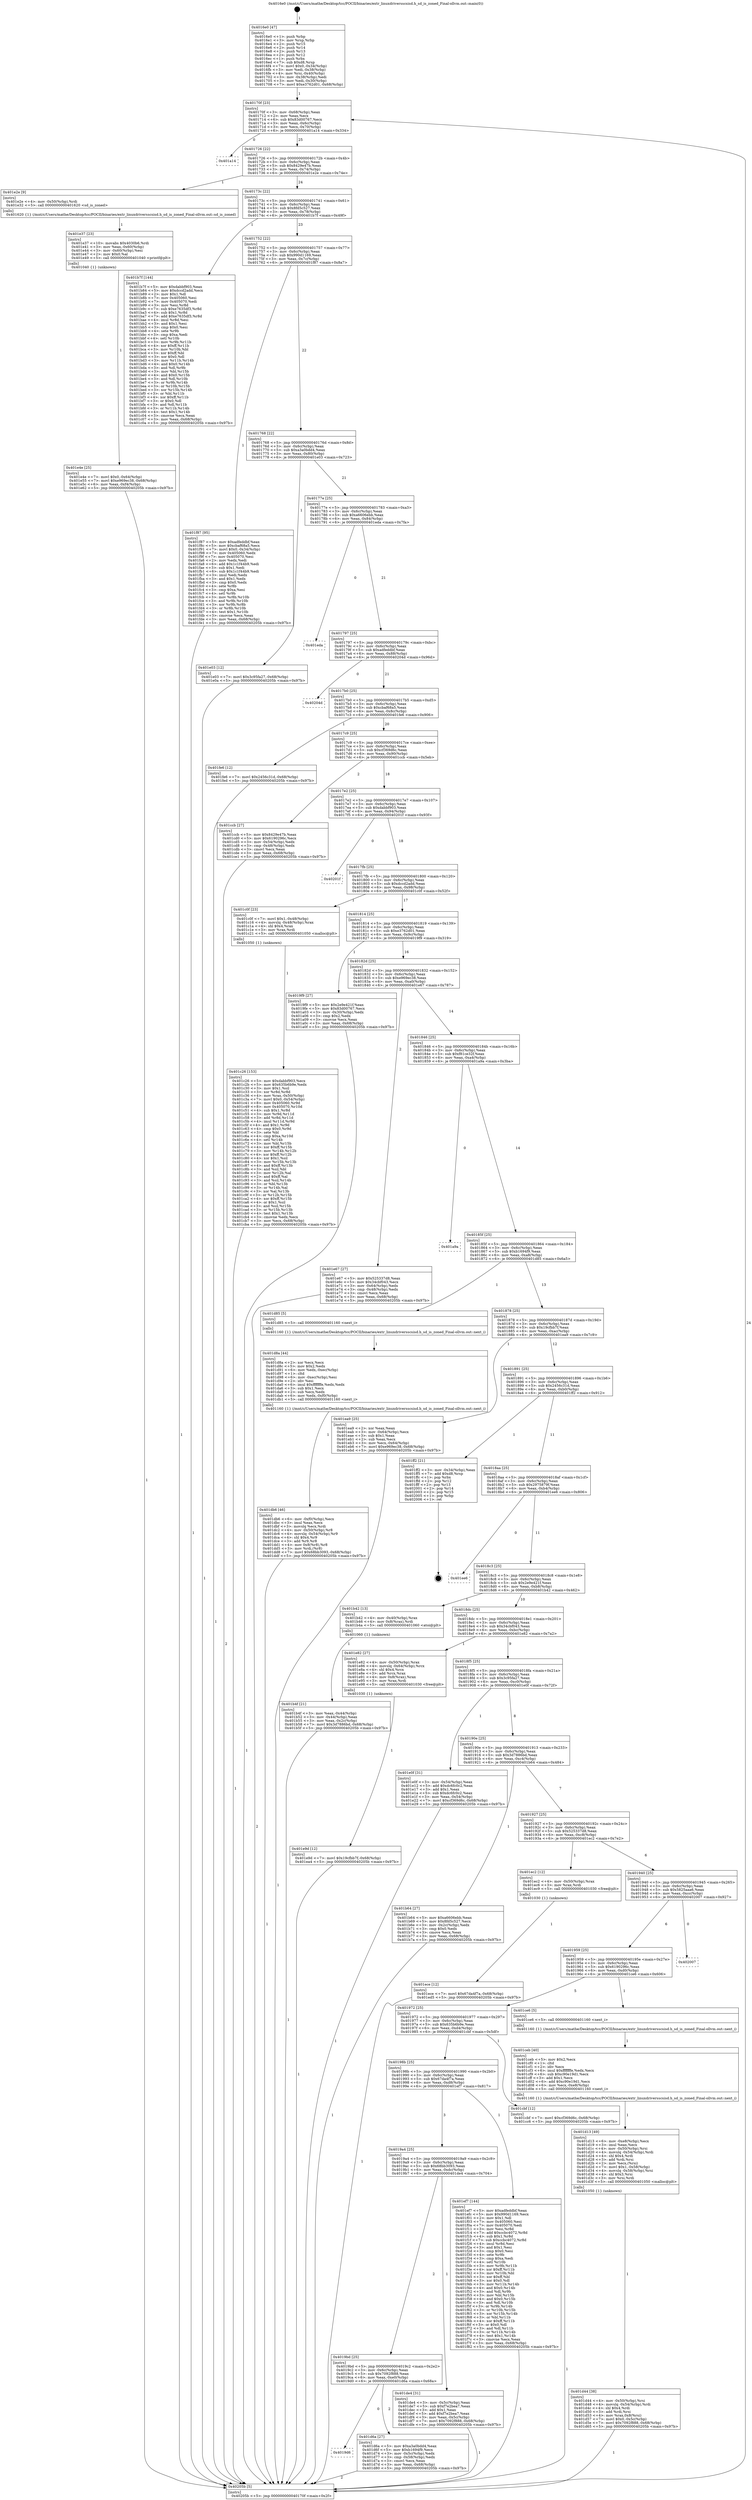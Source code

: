digraph "0x4016e0" {
  label = "0x4016e0 (/mnt/c/Users/mathe/Desktop/tcc/POCII/binaries/extr_linuxdriversscsisd.h_sd_is_zoned_Final-ollvm.out::main(0))"
  labelloc = "t"
  node[shape=record]

  Entry [label="",width=0.3,height=0.3,shape=circle,fillcolor=black,style=filled]
  "0x40170f" [label="{
     0x40170f [23]\l
     | [instrs]\l
     &nbsp;&nbsp;0x40170f \<+3\>: mov -0x68(%rbp),%eax\l
     &nbsp;&nbsp;0x401712 \<+2\>: mov %eax,%ecx\l
     &nbsp;&nbsp;0x401714 \<+6\>: sub $0x83d00767,%ecx\l
     &nbsp;&nbsp;0x40171a \<+3\>: mov %eax,-0x6c(%rbp)\l
     &nbsp;&nbsp;0x40171d \<+3\>: mov %ecx,-0x70(%rbp)\l
     &nbsp;&nbsp;0x401720 \<+6\>: je 0000000000401a14 \<main+0x334\>\l
  }"]
  "0x401a14" [label="{
     0x401a14\l
  }", style=dashed]
  "0x401726" [label="{
     0x401726 [22]\l
     | [instrs]\l
     &nbsp;&nbsp;0x401726 \<+5\>: jmp 000000000040172b \<main+0x4b\>\l
     &nbsp;&nbsp;0x40172b \<+3\>: mov -0x6c(%rbp),%eax\l
     &nbsp;&nbsp;0x40172e \<+5\>: sub $0x8429e47b,%eax\l
     &nbsp;&nbsp;0x401733 \<+3\>: mov %eax,-0x74(%rbp)\l
     &nbsp;&nbsp;0x401736 \<+6\>: je 0000000000401e2e \<main+0x74e\>\l
  }"]
  Exit [label="",width=0.3,height=0.3,shape=circle,fillcolor=black,style=filled,peripheries=2]
  "0x401e2e" [label="{
     0x401e2e [9]\l
     | [instrs]\l
     &nbsp;&nbsp;0x401e2e \<+4\>: mov -0x50(%rbp),%rdi\l
     &nbsp;&nbsp;0x401e32 \<+5\>: call 0000000000401620 \<sd_is_zoned\>\l
     | [calls]\l
     &nbsp;&nbsp;0x401620 \{1\} (/mnt/c/Users/mathe/Desktop/tcc/POCII/binaries/extr_linuxdriversscsisd.h_sd_is_zoned_Final-ollvm.out::sd_is_zoned)\l
  }"]
  "0x40173c" [label="{
     0x40173c [22]\l
     | [instrs]\l
     &nbsp;&nbsp;0x40173c \<+5\>: jmp 0000000000401741 \<main+0x61\>\l
     &nbsp;&nbsp;0x401741 \<+3\>: mov -0x6c(%rbp),%eax\l
     &nbsp;&nbsp;0x401744 \<+5\>: sub $0x8fd5c527,%eax\l
     &nbsp;&nbsp;0x401749 \<+3\>: mov %eax,-0x78(%rbp)\l
     &nbsp;&nbsp;0x40174c \<+6\>: je 0000000000401b7f \<main+0x49f\>\l
  }"]
  "0x401ece" [label="{
     0x401ece [12]\l
     | [instrs]\l
     &nbsp;&nbsp;0x401ece \<+7\>: movl $0x67da4f7a,-0x68(%rbp)\l
     &nbsp;&nbsp;0x401ed5 \<+5\>: jmp 000000000040205b \<main+0x97b\>\l
  }"]
  "0x401b7f" [label="{
     0x401b7f [144]\l
     | [instrs]\l
     &nbsp;&nbsp;0x401b7f \<+5\>: mov $0xdabbf903,%eax\l
     &nbsp;&nbsp;0x401b84 \<+5\>: mov $0xdccd2add,%ecx\l
     &nbsp;&nbsp;0x401b89 \<+2\>: mov $0x1,%dl\l
     &nbsp;&nbsp;0x401b8b \<+7\>: mov 0x405060,%esi\l
     &nbsp;&nbsp;0x401b92 \<+7\>: mov 0x405070,%edi\l
     &nbsp;&nbsp;0x401b99 \<+3\>: mov %esi,%r8d\l
     &nbsp;&nbsp;0x401b9c \<+7\>: sub $0xe7635df3,%r8d\l
     &nbsp;&nbsp;0x401ba3 \<+4\>: sub $0x1,%r8d\l
     &nbsp;&nbsp;0x401ba7 \<+7\>: add $0xe7635df3,%r8d\l
     &nbsp;&nbsp;0x401bae \<+4\>: imul %r8d,%esi\l
     &nbsp;&nbsp;0x401bb2 \<+3\>: and $0x1,%esi\l
     &nbsp;&nbsp;0x401bb5 \<+3\>: cmp $0x0,%esi\l
     &nbsp;&nbsp;0x401bb8 \<+4\>: sete %r9b\l
     &nbsp;&nbsp;0x401bbc \<+3\>: cmp $0xa,%edi\l
     &nbsp;&nbsp;0x401bbf \<+4\>: setl %r10b\l
     &nbsp;&nbsp;0x401bc3 \<+3\>: mov %r9b,%r11b\l
     &nbsp;&nbsp;0x401bc6 \<+4\>: xor $0xff,%r11b\l
     &nbsp;&nbsp;0x401bca \<+3\>: mov %r10b,%bl\l
     &nbsp;&nbsp;0x401bcd \<+3\>: xor $0xff,%bl\l
     &nbsp;&nbsp;0x401bd0 \<+3\>: xor $0x0,%dl\l
     &nbsp;&nbsp;0x401bd3 \<+3\>: mov %r11b,%r14b\l
     &nbsp;&nbsp;0x401bd6 \<+4\>: and $0x0,%r14b\l
     &nbsp;&nbsp;0x401bda \<+3\>: and %dl,%r9b\l
     &nbsp;&nbsp;0x401bdd \<+3\>: mov %bl,%r15b\l
     &nbsp;&nbsp;0x401be0 \<+4\>: and $0x0,%r15b\l
     &nbsp;&nbsp;0x401be4 \<+3\>: and %dl,%r10b\l
     &nbsp;&nbsp;0x401be7 \<+3\>: or %r9b,%r14b\l
     &nbsp;&nbsp;0x401bea \<+3\>: or %r10b,%r15b\l
     &nbsp;&nbsp;0x401bed \<+3\>: xor %r15b,%r14b\l
     &nbsp;&nbsp;0x401bf0 \<+3\>: or %bl,%r11b\l
     &nbsp;&nbsp;0x401bf3 \<+4\>: xor $0xff,%r11b\l
     &nbsp;&nbsp;0x401bf7 \<+3\>: or $0x0,%dl\l
     &nbsp;&nbsp;0x401bfa \<+3\>: and %dl,%r11b\l
     &nbsp;&nbsp;0x401bfd \<+3\>: or %r11b,%r14b\l
     &nbsp;&nbsp;0x401c00 \<+4\>: test $0x1,%r14b\l
     &nbsp;&nbsp;0x401c04 \<+3\>: cmovne %ecx,%eax\l
     &nbsp;&nbsp;0x401c07 \<+3\>: mov %eax,-0x68(%rbp)\l
     &nbsp;&nbsp;0x401c0a \<+5\>: jmp 000000000040205b \<main+0x97b\>\l
  }"]
  "0x401752" [label="{
     0x401752 [22]\l
     | [instrs]\l
     &nbsp;&nbsp;0x401752 \<+5\>: jmp 0000000000401757 \<main+0x77\>\l
     &nbsp;&nbsp;0x401757 \<+3\>: mov -0x6c(%rbp),%eax\l
     &nbsp;&nbsp;0x40175a \<+5\>: sub $0x990d1169,%eax\l
     &nbsp;&nbsp;0x40175f \<+3\>: mov %eax,-0x7c(%rbp)\l
     &nbsp;&nbsp;0x401762 \<+6\>: je 0000000000401f87 \<main+0x8a7\>\l
  }"]
  "0x401e9d" [label="{
     0x401e9d [12]\l
     | [instrs]\l
     &nbsp;&nbsp;0x401e9d \<+7\>: movl $0x19cfbb7f,-0x68(%rbp)\l
     &nbsp;&nbsp;0x401ea4 \<+5\>: jmp 000000000040205b \<main+0x97b\>\l
  }"]
  "0x401f87" [label="{
     0x401f87 [95]\l
     | [instrs]\l
     &nbsp;&nbsp;0x401f87 \<+5\>: mov $0xadfeddbf,%eax\l
     &nbsp;&nbsp;0x401f8c \<+5\>: mov $0xcbaf68a5,%ecx\l
     &nbsp;&nbsp;0x401f91 \<+7\>: movl $0x0,-0x34(%rbp)\l
     &nbsp;&nbsp;0x401f98 \<+7\>: mov 0x405060,%edx\l
     &nbsp;&nbsp;0x401f9f \<+7\>: mov 0x405070,%esi\l
     &nbsp;&nbsp;0x401fa6 \<+2\>: mov %edx,%edi\l
     &nbsp;&nbsp;0x401fa8 \<+6\>: add $0x1c1f44b9,%edi\l
     &nbsp;&nbsp;0x401fae \<+3\>: sub $0x1,%edi\l
     &nbsp;&nbsp;0x401fb1 \<+6\>: sub $0x1c1f44b9,%edi\l
     &nbsp;&nbsp;0x401fb7 \<+3\>: imul %edi,%edx\l
     &nbsp;&nbsp;0x401fba \<+3\>: and $0x1,%edx\l
     &nbsp;&nbsp;0x401fbd \<+3\>: cmp $0x0,%edx\l
     &nbsp;&nbsp;0x401fc0 \<+4\>: sete %r8b\l
     &nbsp;&nbsp;0x401fc4 \<+3\>: cmp $0xa,%esi\l
     &nbsp;&nbsp;0x401fc7 \<+4\>: setl %r9b\l
     &nbsp;&nbsp;0x401fcb \<+3\>: mov %r8b,%r10b\l
     &nbsp;&nbsp;0x401fce \<+3\>: and %r9b,%r10b\l
     &nbsp;&nbsp;0x401fd1 \<+3\>: xor %r9b,%r8b\l
     &nbsp;&nbsp;0x401fd4 \<+3\>: or %r8b,%r10b\l
     &nbsp;&nbsp;0x401fd7 \<+4\>: test $0x1,%r10b\l
     &nbsp;&nbsp;0x401fdb \<+3\>: cmovne %ecx,%eax\l
     &nbsp;&nbsp;0x401fde \<+3\>: mov %eax,-0x68(%rbp)\l
     &nbsp;&nbsp;0x401fe1 \<+5\>: jmp 000000000040205b \<main+0x97b\>\l
  }"]
  "0x401768" [label="{
     0x401768 [22]\l
     | [instrs]\l
     &nbsp;&nbsp;0x401768 \<+5\>: jmp 000000000040176d \<main+0x8d\>\l
     &nbsp;&nbsp;0x40176d \<+3\>: mov -0x6c(%rbp),%eax\l
     &nbsp;&nbsp;0x401770 \<+5\>: sub $0xa3a0bdd4,%eax\l
     &nbsp;&nbsp;0x401775 \<+3\>: mov %eax,-0x80(%rbp)\l
     &nbsp;&nbsp;0x401778 \<+6\>: je 0000000000401e03 \<main+0x723\>\l
  }"]
  "0x401e4e" [label="{
     0x401e4e [25]\l
     | [instrs]\l
     &nbsp;&nbsp;0x401e4e \<+7\>: movl $0x0,-0x64(%rbp)\l
     &nbsp;&nbsp;0x401e55 \<+7\>: movl $0xe969ec38,-0x68(%rbp)\l
     &nbsp;&nbsp;0x401e5c \<+6\>: mov %eax,-0xf4(%rbp)\l
     &nbsp;&nbsp;0x401e62 \<+5\>: jmp 000000000040205b \<main+0x97b\>\l
  }"]
  "0x401e03" [label="{
     0x401e03 [12]\l
     | [instrs]\l
     &nbsp;&nbsp;0x401e03 \<+7\>: movl $0x3c95fa27,-0x68(%rbp)\l
     &nbsp;&nbsp;0x401e0a \<+5\>: jmp 000000000040205b \<main+0x97b\>\l
  }"]
  "0x40177e" [label="{
     0x40177e [25]\l
     | [instrs]\l
     &nbsp;&nbsp;0x40177e \<+5\>: jmp 0000000000401783 \<main+0xa3\>\l
     &nbsp;&nbsp;0x401783 \<+3\>: mov -0x6c(%rbp),%eax\l
     &nbsp;&nbsp;0x401786 \<+5\>: sub $0xa6606ebb,%eax\l
     &nbsp;&nbsp;0x40178b \<+6\>: mov %eax,-0x84(%rbp)\l
     &nbsp;&nbsp;0x401791 \<+6\>: je 0000000000401eda \<main+0x7fa\>\l
  }"]
  "0x401e37" [label="{
     0x401e37 [23]\l
     | [instrs]\l
     &nbsp;&nbsp;0x401e37 \<+10\>: movabs $0x4030b6,%rdi\l
     &nbsp;&nbsp;0x401e41 \<+3\>: mov %eax,-0x60(%rbp)\l
     &nbsp;&nbsp;0x401e44 \<+3\>: mov -0x60(%rbp),%esi\l
     &nbsp;&nbsp;0x401e47 \<+2\>: mov $0x0,%al\l
     &nbsp;&nbsp;0x401e49 \<+5\>: call 0000000000401040 \<printf@plt\>\l
     | [calls]\l
     &nbsp;&nbsp;0x401040 \{1\} (unknown)\l
  }"]
  "0x401eda" [label="{
     0x401eda\l
  }", style=dashed]
  "0x401797" [label="{
     0x401797 [25]\l
     | [instrs]\l
     &nbsp;&nbsp;0x401797 \<+5\>: jmp 000000000040179c \<main+0xbc\>\l
     &nbsp;&nbsp;0x40179c \<+3\>: mov -0x6c(%rbp),%eax\l
     &nbsp;&nbsp;0x40179f \<+5\>: sub $0xadfeddbf,%eax\l
     &nbsp;&nbsp;0x4017a4 \<+6\>: mov %eax,-0x88(%rbp)\l
     &nbsp;&nbsp;0x4017aa \<+6\>: je 000000000040204d \<main+0x96d\>\l
  }"]
  "0x401db6" [label="{
     0x401db6 [46]\l
     | [instrs]\l
     &nbsp;&nbsp;0x401db6 \<+6\>: mov -0xf0(%rbp),%ecx\l
     &nbsp;&nbsp;0x401dbc \<+3\>: imul %eax,%ecx\l
     &nbsp;&nbsp;0x401dbf \<+3\>: movslq %ecx,%rdi\l
     &nbsp;&nbsp;0x401dc2 \<+4\>: mov -0x50(%rbp),%r8\l
     &nbsp;&nbsp;0x401dc6 \<+4\>: movslq -0x54(%rbp),%r9\l
     &nbsp;&nbsp;0x401dca \<+4\>: shl $0x4,%r9\l
     &nbsp;&nbsp;0x401dce \<+3\>: add %r9,%r8\l
     &nbsp;&nbsp;0x401dd1 \<+4\>: mov 0x8(%r8),%r8\l
     &nbsp;&nbsp;0x401dd5 \<+3\>: mov %rdi,(%r8)\l
     &nbsp;&nbsp;0x401dd8 \<+7\>: movl $0x68bb3093,-0x68(%rbp)\l
     &nbsp;&nbsp;0x401ddf \<+5\>: jmp 000000000040205b \<main+0x97b\>\l
  }"]
  "0x40204d" [label="{
     0x40204d\l
  }", style=dashed]
  "0x4017b0" [label="{
     0x4017b0 [25]\l
     | [instrs]\l
     &nbsp;&nbsp;0x4017b0 \<+5\>: jmp 00000000004017b5 \<main+0xd5\>\l
     &nbsp;&nbsp;0x4017b5 \<+3\>: mov -0x6c(%rbp),%eax\l
     &nbsp;&nbsp;0x4017b8 \<+5\>: sub $0xcbaf68a5,%eax\l
     &nbsp;&nbsp;0x4017bd \<+6\>: mov %eax,-0x8c(%rbp)\l
     &nbsp;&nbsp;0x4017c3 \<+6\>: je 0000000000401fe6 \<main+0x906\>\l
  }"]
  "0x401d8a" [label="{
     0x401d8a [44]\l
     | [instrs]\l
     &nbsp;&nbsp;0x401d8a \<+2\>: xor %ecx,%ecx\l
     &nbsp;&nbsp;0x401d8c \<+5\>: mov $0x2,%edx\l
     &nbsp;&nbsp;0x401d91 \<+6\>: mov %edx,-0xec(%rbp)\l
     &nbsp;&nbsp;0x401d97 \<+1\>: cltd\l
     &nbsp;&nbsp;0x401d98 \<+6\>: mov -0xec(%rbp),%esi\l
     &nbsp;&nbsp;0x401d9e \<+2\>: idiv %esi\l
     &nbsp;&nbsp;0x401da0 \<+6\>: imul $0xfffffffe,%edx,%edx\l
     &nbsp;&nbsp;0x401da6 \<+3\>: sub $0x1,%ecx\l
     &nbsp;&nbsp;0x401da9 \<+2\>: sub %ecx,%edx\l
     &nbsp;&nbsp;0x401dab \<+6\>: mov %edx,-0xf0(%rbp)\l
     &nbsp;&nbsp;0x401db1 \<+5\>: call 0000000000401160 \<next_i\>\l
     | [calls]\l
     &nbsp;&nbsp;0x401160 \{1\} (/mnt/c/Users/mathe/Desktop/tcc/POCII/binaries/extr_linuxdriversscsisd.h_sd_is_zoned_Final-ollvm.out::next_i)\l
  }"]
  "0x401fe6" [label="{
     0x401fe6 [12]\l
     | [instrs]\l
     &nbsp;&nbsp;0x401fe6 \<+7\>: movl $0x2456c31d,-0x68(%rbp)\l
     &nbsp;&nbsp;0x401fed \<+5\>: jmp 000000000040205b \<main+0x97b\>\l
  }"]
  "0x4017c9" [label="{
     0x4017c9 [25]\l
     | [instrs]\l
     &nbsp;&nbsp;0x4017c9 \<+5\>: jmp 00000000004017ce \<main+0xee\>\l
     &nbsp;&nbsp;0x4017ce \<+3\>: mov -0x6c(%rbp),%eax\l
     &nbsp;&nbsp;0x4017d1 \<+5\>: sub $0xcf369d6c,%eax\l
     &nbsp;&nbsp;0x4017d6 \<+6\>: mov %eax,-0x90(%rbp)\l
     &nbsp;&nbsp;0x4017dc \<+6\>: je 0000000000401ccb \<main+0x5eb\>\l
  }"]
  "0x4019d6" [label="{
     0x4019d6\l
  }", style=dashed]
  "0x401ccb" [label="{
     0x401ccb [27]\l
     | [instrs]\l
     &nbsp;&nbsp;0x401ccb \<+5\>: mov $0x8429e47b,%eax\l
     &nbsp;&nbsp;0x401cd0 \<+5\>: mov $0x6190296c,%ecx\l
     &nbsp;&nbsp;0x401cd5 \<+3\>: mov -0x54(%rbp),%edx\l
     &nbsp;&nbsp;0x401cd8 \<+3\>: cmp -0x48(%rbp),%edx\l
     &nbsp;&nbsp;0x401cdb \<+3\>: cmovl %ecx,%eax\l
     &nbsp;&nbsp;0x401cde \<+3\>: mov %eax,-0x68(%rbp)\l
     &nbsp;&nbsp;0x401ce1 \<+5\>: jmp 000000000040205b \<main+0x97b\>\l
  }"]
  "0x4017e2" [label="{
     0x4017e2 [25]\l
     | [instrs]\l
     &nbsp;&nbsp;0x4017e2 \<+5\>: jmp 00000000004017e7 \<main+0x107\>\l
     &nbsp;&nbsp;0x4017e7 \<+3\>: mov -0x6c(%rbp),%eax\l
     &nbsp;&nbsp;0x4017ea \<+5\>: sub $0xdabbf903,%eax\l
     &nbsp;&nbsp;0x4017ef \<+6\>: mov %eax,-0x94(%rbp)\l
     &nbsp;&nbsp;0x4017f5 \<+6\>: je 000000000040201f \<main+0x93f\>\l
  }"]
  "0x401d6a" [label="{
     0x401d6a [27]\l
     | [instrs]\l
     &nbsp;&nbsp;0x401d6a \<+5\>: mov $0xa3a0bdd4,%eax\l
     &nbsp;&nbsp;0x401d6f \<+5\>: mov $0xb1694f9,%ecx\l
     &nbsp;&nbsp;0x401d74 \<+3\>: mov -0x5c(%rbp),%edx\l
     &nbsp;&nbsp;0x401d77 \<+3\>: cmp -0x58(%rbp),%edx\l
     &nbsp;&nbsp;0x401d7a \<+3\>: cmovl %ecx,%eax\l
     &nbsp;&nbsp;0x401d7d \<+3\>: mov %eax,-0x68(%rbp)\l
     &nbsp;&nbsp;0x401d80 \<+5\>: jmp 000000000040205b \<main+0x97b\>\l
  }"]
  "0x40201f" [label="{
     0x40201f\l
  }", style=dashed]
  "0x4017fb" [label="{
     0x4017fb [25]\l
     | [instrs]\l
     &nbsp;&nbsp;0x4017fb \<+5\>: jmp 0000000000401800 \<main+0x120\>\l
     &nbsp;&nbsp;0x401800 \<+3\>: mov -0x6c(%rbp),%eax\l
     &nbsp;&nbsp;0x401803 \<+5\>: sub $0xdccd2add,%eax\l
     &nbsp;&nbsp;0x401808 \<+6\>: mov %eax,-0x98(%rbp)\l
     &nbsp;&nbsp;0x40180e \<+6\>: je 0000000000401c0f \<main+0x52f\>\l
  }"]
  "0x4019bd" [label="{
     0x4019bd [25]\l
     | [instrs]\l
     &nbsp;&nbsp;0x4019bd \<+5\>: jmp 00000000004019c2 \<main+0x2e2\>\l
     &nbsp;&nbsp;0x4019c2 \<+3\>: mov -0x6c(%rbp),%eax\l
     &nbsp;&nbsp;0x4019c5 \<+5\>: sub $0x7092f888,%eax\l
     &nbsp;&nbsp;0x4019ca \<+6\>: mov %eax,-0xe0(%rbp)\l
     &nbsp;&nbsp;0x4019d0 \<+6\>: je 0000000000401d6a \<main+0x68a\>\l
  }"]
  "0x401c0f" [label="{
     0x401c0f [23]\l
     | [instrs]\l
     &nbsp;&nbsp;0x401c0f \<+7\>: movl $0x1,-0x48(%rbp)\l
     &nbsp;&nbsp;0x401c16 \<+4\>: movslq -0x48(%rbp),%rax\l
     &nbsp;&nbsp;0x401c1a \<+4\>: shl $0x4,%rax\l
     &nbsp;&nbsp;0x401c1e \<+3\>: mov %rax,%rdi\l
     &nbsp;&nbsp;0x401c21 \<+5\>: call 0000000000401050 \<malloc@plt\>\l
     | [calls]\l
     &nbsp;&nbsp;0x401050 \{1\} (unknown)\l
  }"]
  "0x401814" [label="{
     0x401814 [25]\l
     | [instrs]\l
     &nbsp;&nbsp;0x401814 \<+5\>: jmp 0000000000401819 \<main+0x139\>\l
     &nbsp;&nbsp;0x401819 \<+3\>: mov -0x6c(%rbp),%eax\l
     &nbsp;&nbsp;0x40181c \<+5\>: sub $0xe3762d01,%eax\l
     &nbsp;&nbsp;0x401821 \<+6\>: mov %eax,-0x9c(%rbp)\l
     &nbsp;&nbsp;0x401827 \<+6\>: je 00000000004019f9 \<main+0x319\>\l
  }"]
  "0x401de4" [label="{
     0x401de4 [31]\l
     | [instrs]\l
     &nbsp;&nbsp;0x401de4 \<+3\>: mov -0x5c(%rbp),%eax\l
     &nbsp;&nbsp;0x401de7 \<+5\>: sub $0xf7e2bea7,%eax\l
     &nbsp;&nbsp;0x401dec \<+3\>: add $0x1,%eax\l
     &nbsp;&nbsp;0x401def \<+5\>: add $0xf7e2bea7,%eax\l
     &nbsp;&nbsp;0x401df4 \<+3\>: mov %eax,-0x5c(%rbp)\l
     &nbsp;&nbsp;0x401df7 \<+7\>: movl $0x7092f888,-0x68(%rbp)\l
     &nbsp;&nbsp;0x401dfe \<+5\>: jmp 000000000040205b \<main+0x97b\>\l
  }"]
  "0x4019f9" [label="{
     0x4019f9 [27]\l
     | [instrs]\l
     &nbsp;&nbsp;0x4019f9 \<+5\>: mov $0x2e9e421f,%eax\l
     &nbsp;&nbsp;0x4019fe \<+5\>: mov $0x83d00767,%ecx\l
     &nbsp;&nbsp;0x401a03 \<+3\>: mov -0x30(%rbp),%edx\l
     &nbsp;&nbsp;0x401a06 \<+3\>: cmp $0x2,%edx\l
     &nbsp;&nbsp;0x401a09 \<+3\>: cmovne %ecx,%eax\l
     &nbsp;&nbsp;0x401a0c \<+3\>: mov %eax,-0x68(%rbp)\l
     &nbsp;&nbsp;0x401a0f \<+5\>: jmp 000000000040205b \<main+0x97b\>\l
  }"]
  "0x40182d" [label="{
     0x40182d [25]\l
     | [instrs]\l
     &nbsp;&nbsp;0x40182d \<+5\>: jmp 0000000000401832 \<main+0x152\>\l
     &nbsp;&nbsp;0x401832 \<+3\>: mov -0x6c(%rbp),%eax\l
     &nbsp;&nbsp;0x401835 \<+5\>: sub $0xe969ec38,%eax\l
     &nbsp;&nbsp;0x40183a \<+6\>: mov %eax,-0xa0(%rbp)\l
     &nbsp;&nbsp;0x401840 \<+6\>: je 0000000000401e67 \<main+0x787\>\l
  }"]
  "0x40205b" [label="{
     0x40205b [5]\l
     | [instrs]\l
     &nbsp;&nbsp;0x40205b \<+5\>: jmp 000000000040170f \<main+0x2f\>\l
  }"]
  "0x4016e0" [label="{
     0x4016e0 [47]\l
     | [instrs]\l
     &nbsp;&nbsp;0x4016e0 \<+1\>: push %rbp\l
     &nbsp;&nbsp;0x4016e1 \<+3\>: mov %rsp,%rbp\l
     &nbsp;&nbsp;0x4016e4 \<+2\>: push %r15\l
     &nbsp;&nbsp;0x4016e6 \<+2\>: push %r14\l
     &nbsp;&nbsp;0x4016e8 \<+2\>: push %r13\l
     &nbsp;&nbsp;0x4016ea \<+2\>: push %r12\l
     &nbsp;&nbsp;0x4016ec \<+1\>: push %rbx\l
     &nbsp;&nbsp;0x4016ed \<+7\>: sub $0xd8,%rsp\l
     &nbsp;&nbsp;0x4016f4 \<+7\>: movl $0x0,-0x34(%rbp)\l
     &nbsp;&nbsp;0x4016fb \<+3\>: mov %edi,-0x38(%rbp)\l
     &nbsp;&nbsp;0x4016fe \<+4\>: mov %rsi,-0x40(%rbp)\l
     &nbsp;&nbsp;0x401702 \<+3\>: mov -0x38(%rbp),%edi\l
     &nbsp;&nbsp;0x401705 \<+3\>: mov %edi,-0x30(%rbp)\l
     &nbsp;&nbsp;0x401708 \<+7\>: movl $0xe3762d01,-0x68(%rbp)\l
  }"]
  "0x4019a4" [label="{
     0x4019a4 [25]\l
     | [instrs]\l
     &nbsp;&nbsp;0x4019a4 \<+5\>: jmp 00000000004019a9 \<main+0x2c9\>\l
     &nbsp;&nbsp;0x4019a9 \<+3\>: mov -0x6c(%rbp),%eax\l
     &nbsp;&nbsp;0x4019ac \<+5\>: sub $0x68bb3093,%eax\l
     &nbsp;&nbsp;0x4019b1 \<+6\>: mov %eax,-0xdc(%rbp)\l
     &nbsp;&nbsp;0x4019b7 \<+6\>: je 0000000000401de4 \<main+0x704\>\l
  }"]
  "0x401e67" [label="{
     0x401e67 [27]\l
     | [instrs]\l
     &nbsp;&nbsp;0x401e67 \<+5\>: mov $0x525337d8,%eax\l
     &nbsp;&nbsp;0x401e6c \<+5\>: mov $0x34cbf043,%ecx\l
     &nbsp;&nbsp;0x401e71 \<+3\>: mov -0x64(%rbp),%edx\l
     &nbsp;&nbsp;0x401e74 \<+3\>: cmp -0x48(%rbp),%edx\l
     &nbsp;&nbsp;0x401e77 \<+3\>: cmovl %ecx,%eax\l
     &nbsp;&nbsp;0x401e7a \<+3\>: mov %eax,-0x68(%rbp)\l
     &nbsp;&nbsp;0x401e7d \<+5\>: jmp 000000000040205b \<main+0x97b\>\l
  }"]
  "0x401846" [label="{
     0x401846 [25]\l
     | [instrs]\l
     &nbsp;&nbsp;0x401846 \<+5\>: jmp 000000000040184b \<main+0x16b\>\l
     &nbsp;&nbsp;0x40184b \<+3\>: mov -0x6c(%rbp),%eax\l
     &nbsp;&nbsp;0x40184e \<+5\>: sub $0xf81ce32f,%eax\l
     &nbsp;&nbsp;0x401853 \<+6\>: mov %eax,-0xa4(%rbp)\l
     &nbsp;&nbsp;0x401859 \<+6\>: je 0000000000401a9a \<main+0x3ba\>\l
  }"]
  "0x401ef7" [label="{
     0x401ef7 [144]\l
     | [instrs]\l
     &nbsp;&nbsp;0x401ef7 \<+5\>: mov $0xadfeddbf,%eax\l
     &nbsp;&nbsp;0x401efc \<+5\>: mov $0x990d1169,%ecx\l
     &nbsp;&nbsp;0x401f01 \<+2\>: mov $0x1,%dl\l
     &nbsp;&nbsp;0x401f03 \<+7\>: mov 0x405060,%esi\l
     &nbsp;&nbsp;0x401f0a \<+7\>: mov 0x405070,%edi\l
     &nbsp;&nbsp;0x401f11 \<+3\>: mov %esi,%r8d\l
     &nbsp;&nbsp;0x401f14 \<+7\>: add $0xccbc4072,%r8d\l
     &nbsp;&nbsp;0x401f1b \<+4\>: sub $0x1,%r8d\l
     &nbsp;&nbsp;0x401f1f \<+7\>: sub $0xccbc4072,%r8d\l
     &nbsp;&nbsp;0x401f26 \<+4\>: imul %r8d,%esi\l
     &nbsp;&nbsp;0x401f2a \<+3\>: and $0x1,%esi\l
     &nbsp;&nbsp;0x401f2d \<+3\>: cmp $0x0,%esi\l
     &nbsp;&nbsp;0x401f30 \<+4\>: sete %r9b\l
     &nbsp;&nbsp;0x401f34 \<+3\>: cmp $0xa,%edi\l
     &nbsp;&nbsp;0x401f37 \<+4\>: setl %r10b\l
     &nbsp;&nbsp;0x401f3b \<+3\>: mov %r9b,%r11b\l
     &nbsp;&nbsp;0x401f3e \<+4\>: xor $0xff,%r11b\l
     &nbsp;&nbsp;0x401f42 \<+3\>: mov %r10b,%bl\l
     &nbsp;&nbsp;0x401f45 \<+3\>: xor $0xff,%bl\l
     &nbsp;&nbsp;0x401f48 \<+3\>: xor $0x0,%dl\l
     &nbsp;&nbsp;0x401f4b \<+3\>: mov %r11b,%r14b\l
     &nbsp;&nbsp;0x401f4e \<+4\>: and $0x0,%r14b\l
     &nbsp;&nbsp;0x401f52 \<+3\>: and %dl,%r9b\l
     &nbsp;&nbsp;0x401f55 \<+3\>: mov %bl,%r15b\l
     &nbsp;&nbsp;0x401f58 \<+4\>: and $0x0,%r15b\l
     &nbsp;&nbsp;0x401f5c \<+3\>: and %dl,%r10b\l
     &nbsp;&nbsp;0x401f5f \<+3\>: or %r9b,%r14b\l
     &nbsp;&nbsp;0x401f62 \<+3\>: or %r10b,%r15b\l
     &nbsp;&nbsp;0x401f65 \<+3\>: xor %r15b,%r14b\l
     &nbsp;&nbsp;0x401f68 \<+3\>: or %bl,%r11b\l
     &nbsp;&nbsp;0x401f6b \<+4\>: xor $0xff,%r11b\l
     &nbsp;&nbsp;0x401f6f \<+3\>: or $0x0,%dl\l
     &nbsp;&nbsp;0x401f72 \<+3\>: and %dl,%r11b\l
     &nbsp;&nbsp;0x401f75 \<+3\>: or %r11b,%r14b\l
     &nbsp;&nbsp;0x401f78 \<+4\>: test $0x1,%r14b\l
     &nbsp;&nbsp;0x401f7c \<+3\>: cmovne %ecx,%eax\l
     &nbsp;&nbsp;0x401f7f \<+3\>: mov %eax,-0x68(%rbp)\l
     &nbsp;&nbsp;0x401f82 \<+5\>: jmp 000000000040205b \<main+0x97b\>\l
  }"]
  "0x401a9a" [label="{
     0x401a9a\l
  }", style=dashed]
  "0x40185f" [label="{
     0x40185f [25]\l
     | [instrs]\l
     &nbsp;&nbsp;0x40185f \<+5\>: jmp 0000000000401864 \<main+0x184\>\l
     &nbsp;&nbsp;0x401864 \<+3\>: mov -0x6c(%rbp),%eax\l
     &nbsp;&nbsp;0x401867 \<+5\>: sub $0xb1694f9,%eax\l
     &nbsp;&nbsp;0x40186c \<+6\>: mov %eax,-0xa8(%rbp)\l
     &nbsp;&nbsp;0x401872 \<+6\>: je 0000000000401d85 \<main+0x6a5\>\l
  }"]
  "0x401d44" [label="{
     0x401d44 [38]\l
     | [instrs]\l
     &nbsp;&nbsp;0x401d44 \<+4\>: mov -0x50(%rbp),%rsi\l
     &nbsp;&nbsp;0x401d48 \<+4\>: movslq -0x54(%rbp),%rdi\l
     &nbsp;&nbsp;0x401d4c \<+4\>: shl $0x4,%rdi\l
     &nbsp;&nbsp;0x401d50 \<+3\>: add %rdi,%rsi\l
     &nbsp;&nbsp;0x401d53 \<+4\>: mov %rax,0x8(%rsi)\l
     &nbsp;&nbsp;0x401d57 \<+7\>: movl $0x0,-0x5c(%rbp)\l
     &nbsp;&nbsp;0x401d5e \<+7\>: movl $0x7092f888,-0x68(%rbp)\l
     &nbsp;&nbsp;0x401d65 \<+5\>: jmp 000000000040205b \<main+0x97b\>\l
  }"]
  "0x401d85" [label="{
     0x401d85 [5]\l
     | [instrs]\l
     &nbsp;&nbsp;0x401d85 \<+5\>: call 0000000000401160 \<next_i\>\l
     | [calls]\l
     &nbsp;&nbsp;0x401160 \{1\} (/mnt/c/Users/mathe/Desktop/tcc/POCII/binaries/extr_linuxdriversscsisd.h_sd_is_zoned_Final-ollvm.out::next_i)\l
  }"]
  "0x401878" [label="{
     0x401878 [25]\l
     | [instrs]\l
     &nbsp;&nbsp;0x401878 \<+5\>: jmp 000000000040187d \<main+0x19d\>\l
     &nbsp;&nbsp;0x40187d \<+3\>: mov -0x6c(%rbp),%eax\l
     &nbsp;&nbsp;0x401880 \<+5\>: sub $0x19cfbb7f,%eax\l
     &nbsp;&nbsp;0x401885 \<+6\>: mov %eax,-0xac(%rbp)\l
     &nbsp;&nbsp;0x40188b \<+6\>: je 0000000000401ea9 \<main+0x7c9\>\l
  }"]
  "0x401d13" [label="{
     0x401d13 [49]\l
     | [instrs]\l
     &nbsp;&nbsp;0x401d13 \<+6\>: mov -0xe8(%rbp),%ecx\l
     &nbsp;&nbsp;0x401d19 \<+3\>: imul %eax,%ecx\l
     &nbsp;&nbsp;0x401d1c \<+4\>: mov -0x50(%rbp),%rsi\l
     &nbsp;&nbsp;0x401d20 \<+4\>: movslq -0x54(%rbp),%rdi\l
     &nbsp;&nbsp;0x401d24 \<+4\>: shl $0x4,%rdi\l
     &nbsp;&nbsp;0x401d28 \<+3\>: add %rdi,%rsi\l
     &nbsp;&nbsp;0x401d2b \<+2\>: mov %ecx,(%rsi)\l
     &nbsp;&nbsp;0x401d2d \<+7\>: movl $0x1,-0x58(%rbp)\l
     &nbsp;&nbsp;0x401d34 \<+4\>: movslq -0x58(%rbp),%rsi\l
     &nbsp;&nbsp;0x401d38 \<+4\>: shl $0x3,%rsi\l
     &nbsp;&nbsp;0x401d3c \<+3\>: mov %rsi,%rdi\l
     &nbsp;&nbsp;0x401d3f \<+5\>: call 0000000000401050 \<malloc@plt\>\l
     | [calls]\l
     &nbsp;&nbsp;0x401050 \{1\} (unknown)\l
  }"]
  "0x401ea9" [label="{
     0x401ea9 [25]\l
     | [instrs]\l
     &nbsp;&nbsp;0x401ea9 \<+2\>: xor %eax,%eax\l
     &nbsp;&nbsp;0x401eab \<+3\>: mov -0x64(%rbp),%ecx\l
     &nbsp;&nbsp;0x401eae \<+3\>: sub $0x1,%eax\l
     &nbsp;&nbsp;0x401eb1 \<+2\>: sub %eax,%ecx\l
     &nbsp;&nbsp;0x401eb3 \<+3\>: mov %ecx,-0x64(%rbp)\l
     &nbsp;&nbsp;0x401eb6 \<+7\>: movl $0xe969ec38,-0x68(%rbp)\l
     &nbsp;&nbsp;0x401ebd \<+5\>: jmp 000000000040205b \<main+0x97b\>\l
  }"]
  "0x401891" [label="{
     0x401891 [25]\l
     | [instrs]\l
     &nbsp;&nbsp;0x401891 \<+5\>: jmp 0000000000401896 \<main+0x1b6\>\l
     &nbsp;&nbsp;0x401896 \<+3\>: mov -0x6c(%rbp),%eax\l
     &nbsp;&nbsp;0x401899 \<+5\>: sub $0x2456c31d,%eax\l
     &nbsp;&nbsp;0x40189e \<+6\>: mov %eax,-0xb0(%rbp)\l
     &nbsp;&nbsp;0x4018a4 \<+6\>: je 0000000000401ff2 \<main+0x912\>\l
  }"]
  "0x401ceb" [label="{
     0x401ceb [40]\l
     | [instrs]\l
     &nbsp;&nbsp;0x401ceb \<+5\>: mov $0x2,%ecx\l
     &nbsp;&nbsp;0x401cf0 \<+1\>: cltd\l
     &nbsp;&nbsp;0x401cf1 \<+2\>: idiv %ecx\l
     &nbsp;&nbsp;0x401cf3 \<+6\>: imul $0xfffffffe,%edx,%ecx\l
     &nbsp;&nbsp;0x401cf9 \<+6\>: sub $0xc90e19d1,%ecx\l
     &nbsp;&nbsp;0x401cff \<+3\>: add $0x1,%ecx\l
     &nbsp;&nbsp;0x401d02 \<+6\>: add $0xc90e19d1,%ecx\l
     &nbsp;&nbsp;0x401d08 \<+6\>: mov %ecx,-0xe8(%rbp)\l
     &nbsp;&nbsp;0x401d0e \<+5\>: call 0000000000401160 \<next_i\>\l
     | [calls]\l
     &nbsp;&nbsp;0x401160 \{1\} (/mnt/c/Users/mathe/Desktop/tcc/POCII/binaries/extr_linuxdriversscsisd.h_sd_is_zoned_Final-ollvm.out::next_i)\l
  }"]
  "0x401ff2" [label="{
     0x401ff2 [21]\l
     | [instrs]\l
     &nbsp;&nbsp;0x401ff2 \<+3\>: mov -0x34(%rbp),%eax\l
     &nbsp;&nbsp;0x401ff5 \<+7\>: add $0xd8,%rsp\l
     &nbsp;&nbsp;0x401ffc \<+1\>: pop %rbx\l
     &nbsp;&nbsp;0x401ffd \<+2\>: pop %r12\l
     &nbsp;&nbsp;0x401fff \<+2\>: pop %r13\l
     &nbsp;&nbsp;0x402001 \<+2\>: pop %r14\l
     &nbsp;&nbsp;0x402003 \<+2\>: pop %r15\l
     &nbsp;&nbsp;0x402005 \<+1\>: pop %rbp\l
     &nbsp;&nbsp;0x402006 \<+1\>: ret\l
  }"]
  "0x4018aa" [label="{
     0x4018aa [25]\l
     | [instrs]\l
     &nbsp;&nbsp;0x4018aa \<+5\>: jmp 00000000004018af \<main+0x1cf\>\l
     &nbsp;&nbsp;0x4018af \<+3\>: mov -0x6c(%rbp),%eax\l
     &nbsp;&nbsp;0x4018b2 \<+5\>: sub $0x2975879f,%eax\l
     &nbsp;&nbsp;0x4018b7 \<+6\>: mov %eax,-0xb4(%rbp)\l
     &nbsp;&nbsp;0x4018bd \<+6\>: je 0000000000401ee6 \<main+0x806\>\l
  }"]
  "0x40198b" [label="{
     0x40198b [25]\l
     | [instrs]\l
     &nbsp;&nbsp;0x40198b \<+5\>: jmp 0000000000401990 \<main+0x2b0\>\l
     &nbsp;&nbsp;0x401990 \<+3\>: mov -0x6c(%rbp),%eax\l
     &nbsp;&nbsp;0x401993 \<+5\>: sub $0x67da4f7a,%eax\l
     &nbsp;&nbsp;0x401998 \<+6\>: mov %eax,-0xd8(%rbp)\l
     &nbsp;&nbsp;0x40199e \<+6\>: je 0000000000401ef7 \<main+0x817\>\l
  }"]
  "0x401ee6" [label="{
     0x401ee6\l
  }", style=dashed]
  "0x4018c3" [label="{
     0x4018c3 [25]\l
     | [instrs]\l
     &nbsp;&nbsp;0x4018c3 \<+5\>: jmp 00000000004018c8 \<main+0x1e8\>\l
     &nbsp;&nbsp;0x4018c8 \<+3\>: mov -0x6c(%rbp),%eax\l
     &nbsp;&nbsp;0x4018cb \<+5\>: sub $0x2e9e421f,%eax\l
     &nbsp;&nbsp;0x4018d0 \<+6\>: mov %eax,-0xb8(%rbp)\l
     &nbsp;&nbsp;0x4018d6 \<+6\>: je 0000000000401b42 \<main+0x462\>\l
  }"]
  "0x401cbf" [label="{
     0x401cbf [12]\l
     | [instrs]\l
     &nbsp;&nbsp;0x401cbf \<+7\>: movl $0xcf369d6c,-0x68(%rbp)\l
     &nbsp;&nbsp;0x401cc6 \<+5\>: jmp 000000000040205b \<main+0x97b\>\l
  }"]
  "0x401b42" [label="{
     0x401b42 [13]\l
     | [instrs]\l
     &nbsp;&nbsp;0x401b42 \<+4\>: mov -0x40(%rbp),%rax\l
     &nbsp;&nbsp;0x401b46 \<+4\>: mov 0x8(%rax),%rdi\l
     &nbsp;&nbsp;0x401b4a \<+5\>: call 0000000000401060 \<atoi@plt\>\l
     | [calls]\l
     &nbsp;&nbsp;0x401060 \{1\} (unknown)\l
  }"]
  "0x4018dc" [label="{
     0x4018dc [25]\l
     | [instrs]\l
     &nbsp;&nbsp;0x4018dc \<+5\>: jmp 00000000004018e1 \<main+0x201\>\l
     &nbsp;&nbsp;0x4018e1 \<+3\>: mov -0x6c(%rbp),%eax\l
     &nbsp;&nbsp;0x4018e4 \<+5\>: sub $0x34cbf043,%eax\l
     &nbsp;&nbsp;0x4018e9 \<+6\>: mov %eax,-0xbc(%rbp)\l
     &nbsp;&nbsp;0x4018ef \<+6\>: je 0000000000401e82 \<main+0x7a2\>\l
  }"]
  "0x401b4f" [label="{
     0x401b4f [21]\l
     | [instrs]\l
     &nbsp;&nbsp;0x401b4f \<+3\>: mov %eax,-0x44(%rbp)\l
     &nbsp;&nbsp;0x401b52 \<+3\>: mov -0x44(%rbp),%eax\l
     &nbsp;&nbsp;0x401b55 \<+3\>: mov %eax,-0x2c(%rbp)\l
     &nbsp;&nbsp;0x401b58 \<+7\>: movl $0x3d7886bd,-0x68(%rbp)\l
     &nbsp;&nbsp;0x401b5f \<+5\>: jmp 000000000040205b \<main+0x97b\>\l
  }"]
  "0x401972" [label="{
     0x401972 [25]\l
     | [instrs]\l
     &nbsp;&nbsp;0x401972 \<+5\>: jmp 0000000000401977 \<main+0x297\>\l
     &nbsp;&nbsp;0x401977 \<+3\>: mov -0x6c(%rbp),%eax\l
     &nbsp;&nbsp;0x40197a \<+5\>: sub $0x635b6b9e,%eax\l
     &nbsp;&nbsp;0x40197f \<+6\>: mov %eax,-0xd4(%rbp)\l
     &nbsp;&nbsp;0x401985 \<+6\>: je 0000000000401cbf \<main+0x5df\>\l
  }"]
  "0x401e82" [label="{
     0x401e82 [27]\l
     | [instrs]\l
     &nbsp;&nbsp;0x401e82 \<+4\>: mov -0x50(%rbp),%rax\l
     &nbsp;&nbsp;0x401e86 \<+4\>: movslq -0x64(%rbp),%rcx\l
     &nbsp;&nbsp;0x401e8a \<+4\>: shl $0x4,%rcx\l
     &nbsp;&nbsp;0x401e8e \<+3\>: add %rcx,%rax\l
     &nbsp;&nbsp;0x401e91 \<+4\>: mov 0x8(%rax),%rax\l
     &nbsp;&nbsp;0x401e95 \<+3\>: mov %rax,%rdi\l
     &nbsp;&nbsp;0x401e98 \<+5\>: call 0000000000401030 \<free@plt\>\l
     | [calls]\l
     &nbsp;&nbsp;0x401030 \{1\} (unknown)\l
  }"]
  "0x4018f5" [label="{
     0x4018f5 [25]\l
     | [instrs]\l
     &nbsp;&nbsp;0x4018f5 \<+5\>: jmp 00000000004018fa \<main+0x21a\>\l
     &nbsp;&nbsp;0x4018fa \<+3\>: mov -0x6c(%rbp),%eax\l
     &nbsp;&nbsp;0x4018fd \<+5\>: sub $0x3c95fa27,%eax\l
     &nbsp;&nbsp;0x401902 \<+6\>: mov %eax,-0xc0(%rbp)\l
     &nbsp;&nbsp;0x401908 \<+6\>: je 0000000000401e0f \<main+0x72f\>\l
  }"]
  "0x401ce6" [label="{
     0x401ce6 [5]\l
     | [instrs]\l
     &nbsp;&nbsp;0x401ce6 \<+5\>: call 0000000000401160 \<next_i\>\l
     | [calls]\l
     &nbsp;&nbsp;0x401160 \{1\} (/mnt/c/Users/mathe/Desktop/tcc/POCII/binaries/extr_linuxdriversscsisd.h_sd_is_zoned_Final-ollvm.out::next_i)\l
  }"]
  "0x401e0f" [label="{
     0x401e0f [31]\l
     | [instrs]\l
     &nbsp;&nbsp;0x401e0f \<+3\>: mov -0x54(%rbp),%eax\l
     &nbsp;&nbsp;0x401e12 \<+5\>: add $0xdc6fc0c2,%eax\l
     &nbsp;&nbsp;0x401e17 \<+3\>: add $0x1,%eax\l
     &nbsp;&nbsp;0x401e1a \<+5\>: sub $0xdc6fc0c2,%eax\l
     &nbsp;&nbsp;0x401e1f \<+3\>: mov %eax,-0x54(%rbp)\l
     &nbsp;&nbsp;0x401e22 \<+7\>: movl $0xcf369d6c,-0x68(%rbp)\l
     &nbsp;&nbsp;0x401e29 \<+5\>: jmp 000000000040205b \<main+0x97b\>\l
  }"]
  "0x40190e" [label="{
     0x40190e [25]\l
     | [instrs]\l
     &nbsp;&nbsp;0x40190e \<+5\>: jmp 0000000000401913 \<main+0x233\>\l
     &nbsp;&nbsp;0x401913 \<+3\>: mov -0x6c(%rbp),%eax\l
     &nbsp;&nbsp;0x401916 \<+5\>: sub $0x3d7886bd,%eax\l
     &nbsp;&nbsp;0x40191b \<+6\>: mov %eax,-0xc4(%rbp)\l
     &nbsp;&nbsp;0x401921 \<+6\>: je 0000000000401b64 \<main+0x484\>\l
  }"]
  "0x401959" [label="{
     0x401959 [25]\l
     | [instrs]\l
     &nbsp;&nbsp;0x401959 \<+5\>: jmp 000000000040195e \<main+0x27e\>\l
     &nbsp;&nbsp;0x40195e \<+3\>: mov -0x6c(%rbp),%eax\l
     &nbsp;&nbsp;0x401961 \<+5\>: sub $0x6190296c,%eax\l
     &nbsp;&nbsp;0x401966 \<+6\>: mov %eax,-0xd0(%rbp)\l
     &nbsp;&nbsp;0x40196c \<+6\>: je 0000000000401ce6 \<main+0x606\>\l
  }"]
  "0x401b64" [label="{
     0x401b64 [27]\l
     | [instrs]\l
     &nbsp;&nbsp;0x401b64 \<+5\>: mov $0xa6606ebb,%eax\l
     &nbsp;&nbsp;0x401b69 \<+5\>: mov $0x8fd5c527,%ecx\l
     &nbsp;&nbsp;0x401b6e \<+3\>: mov -0x2c(%rbp),%edx\l
     &nbsp;&nbsp;0x401b71 \<+3\>: cmp $0x0,%edx\l
     &nbsp;&nbsp;0x401b74 \<+3\>: cmove %ecx,%eax\l
     &nbsp;&nbsp;0x401b77 \<+3\>: mov %eax,-0x68(%rbp)\l
     &nbsp;&nbsp;0x401b7a \<+5\>: jmp 000000000040205b \<main+0x97b\>\l
  }"]
  "0x401927" [label="{
     0x401927 [25]\l
     | [instrs]\l
     &nbsp;&nbsp;0x401927 \<+5\>: jmp 000000000040192c \<main+0x24c\>\l
     &nbsp;&nbsp;0x40192c \<+3\>: mov -0x6c(%rbp),%eax\l
     &nbsp;&nbsp;0x40192f \<+5\>: sub $0x525337d8,%eax\l
     &nbsp;&nbsp;0x401934 \<+6\>: mov %eax,-0xc8(%rbp)\l
     &nbsp;&nbsp;0x40193a \<+6\>: je 0000000000401ec2 \<main+0x7e2\>\l
  }"]
  "0x401c26" [label="{
     0x401c26 [153]\l
     | [instrs]\l
     &nbsp;&nbsp;0x401c26 \<+5\>: mov $0xdabbf903,%ecx\l
     &nbsp;&nbsp;0x401c2b \<+5\>: mov $0x635b6b9e,%edx\l
     &nbsp;&nbsp;0x401c30 \<+3\>: mov $0x1,%sil\l
     &nbsp;&nbsp;0x401c33 \<+3\>: xor %r8d,%r8d\l
     &nbsp;&nbsp;0x401c36 \<+4\>: mov %rax,-0x50(%rbp)\l
     &nbsp;&nbsp;0x401c3a \<+7\>: movl $0x0,-0x54(%rbp)\l
     &nbsp;&nbsp;0x401c41 \<+8\>: mov 0x405060,%r9d\l
     &nbsp;&nbsp;0x401c49 \<+8\>: mov 0x405070,%r10d\l
     &nbsp;&nbsp;0x401c51 \<+4\>: sub $0x1,%r8d\l
     &nbsp;&nbsp;0x401c55 \<+3\>: mov %r9d,%r11d\l
     &nbsp;&nbsp;0x401c58 \<+3\>: add %r8d,%r11d\l
     &nbsp;&nbsp;0x401c5b \<+4\>: imul %r11d,%r9d\l
     &nbsp;&nbsp;0x401c5f \<+4\>: and $0x1,%r9d\l
     &nbsp;&nbsp;0x401c63 \<+4\>: cmp $0x0,%r9d\l
     &nbsp;&nbsp;0x401c67 \<+3\>: sete %bl\l
     &nbsp;&nbsp;0x401c6a \<+4\>: cmp $0xa,%r10d\l
     &nbsp;&nbsp;0x401c6e \<+4\>: setl %r14b\l
     &nbsp;&nbsp;0x401c72 \<+3\>: mov %bl,%r15b\l
     &nbsp;&nbsp;0x401c75 \<+4\>: xor $0xff,%r15b\l
     &nbsp;&nbsp;0x401c79 \<+3\>: mov %r14b,%r12b\l
     &nbsp;&nbsp;0x401c7c \<+4\>: xor $0xff,%r12b\l
     &nbsp;&nbsp;0x401c80 \<+4\>: xor $0x1,%sil\l
     &nbsp;&nbsp;0x401c84 \<+3\>: mov %r15b,%r13b\l
     &nbsp;&nbsp;0x401c87 \<+4\>: and $0xff,%r13b\l
     &nbsp;&nbsp;0x401c8b \<+3\>: and %sil,%bl\l
     &nbsp;&nbsp;0x401c8e \<+3\>: mov %r12b,%al\l
     &nbsp;&nbsp;0x401c91 \<+2\>: and $0xff,%al\l
     &nbsp;&nbsp;0x401c93 \<+3\>: and %sil,%r14b\l
     &nbsp;&nbsp;0x401c96 \<+3\>: or %bl,%r13b\l
     &nbsp;&nbsp;0x401c99 \<+3\>: or %r14b,%al\l
     &nbsp;&nbsp;0x401c9c \<+3\>: xor %al,%r13b\l
     &nbsp;&nbsp;0x401c9f \<+3\>: or %r12b,%r15b\l
     &nbsp;&nbsp;0x401ca2 \<+4\>: xor $0xff,%r15b\l
     &nbsp;&nbsp;0x401ca6 \<+4\>: or $0x1,%sil\l
     &nbsp;&nbsp;0x401caa \<+3\>: and %sil,%r15b\l
     &nbsp;&nbsp;0x401cad \<+3\>: or %r15b,%r13b\l
     &nbsp;&nbsp;0x401cb0 \<+4\>: test $0x1,%r13b\l
     &nbsp;&nbsp;0x401cb4 \<+3\>: cmovne %edx,%ecx\l
     &nbsp;&nbsp;0x401cb7 \<+3\>: mov %ecx,-0x68(%rbp)\l
     &nbsp;&nbsp;0x401cba \<+5\>: jmp 000000000040205b \<main+0x97b\>\l
  }"]
  "0x402007" [label="{
     0x402007\l
  }", style=dashed]
  "0x401ec2" [label="{
     0x401ec2 [12]\l
     | [instrs]\l
     &nbsp;&nbsp;0x401ec2 \<+4\>: mov -0x50(%rbp),%rax\l
     &nbsp;&nbsp;0x401ec6 \<+3\>: mov %rax,%rdi\l
     &nbsp;&nbsp;0x401ec9 \<+5\>: call 0000000000401030 \<free@plt\>\l
     | [calls]\l
     &nbsp;&nbsp;0x401030 \{1\} (unknown)\l
  }"]
  "0x401940" [label="{
     0x401940 [25]\l
     | [instrs]\l
     &nbsp;&nbsp;0x401940 \<+5\>: jmp 0000000000401945 \<main+0x265\>\l
     &nbsp;&nbsp;0x401945 \<+3\>: mov -0x6c(%rbp),%eax\l
     &nbsp;&nbsp;0x401948 \<+5\>: sub $0x5825aaa6,%eax\l
     &nbsp;&nbsp;0x40194d \<+6\>: mov %eax,-0xcc(%rbp)\l
     &nbsp;&nbsp;0x401953 \<+6\>: je 0000000000402007 \<main+0x927\>\l
  }"]
  Entry -> "0x4016e0" [label=" 1"]
  "0x40170f" -> "0x401a14" [label=" 0"]
  "0x40170f" -> "0x401726" [label=" 25"]
  "0x401ff2" -> Exit [label=" 1"]
  "0x401726" -> "0x401e2e" [label=" 1"]
  "0x401726" -> "0x40173c" [label=" 24"]
  "0x401fe6" -> "0x40205b" [label=" 1"]
  "0x40173c" -> "0x401b7f" [label=" 1"]
  "0x40173c" -> "0x401752" [label=" 23"]
  "0x401f87" -> "0x40205b" [label=" 1"]
  "0x401752" -> "0x401f87" [label=" 1"]
  "0x401752" -> "0x401768" [label=" 22"]
  "0x401ef7" -> "0x40205b" [label=" 1"]
  "0x401768" -> "0x401e03" [label=" 1"]
  "0x401768" -> "0x40177e" [label=" 21"]
  "0x401ece" -> "0x40205b" [label=" 1"]
  "0x40177e" -> "0x401eda" [label=" 0"]
  "0x40177e" -> "0x401797" [label=" 21"]
  "0x401ec2" -> "0x401ece" [label=" 1"]
  "0x401797" -> "0x40204d" [label=" 0"]
  "0x401797" -> "0x4017b0" [label=" 21"]
  "0x401ea9" -> "0x40205b" [label=" 1"]
  "0x4017b0" -> "0x401fe6" [label=" 1"]
  "0x4017b0" -> "0x4017c9" [label=" 20"]
  "0x401e9d" -> "0x40205b" [label=" 1"]
  "0x4017c9" -> "0x401ccb" [label=" 2"]
  "0x4017c9" -> "0x4017e2" [label=" 18"]
  "0x401e82" -> "0x401e9d" [label=" 1"]
  "0x4017e2" -> "0x40201f" [label=" 0"]
  "0x4017e2" -> "0x4017fb" [label=" 18"]
  "0x401e67" -> "0x40205b" [label=" 2"]
  "0x4017fb" -> "0x401c0f" [label=" 1"]
  "0x4017fb" -> "0x401814" [label=" 17"]
  "0x401e37" -> "0x401e4e" [label=" 1"]
  "0x401814" -> "0x4019f9" [label=" 1"]
  "0x401814" -> "0x40182d" [label=" 16"]
  "0x4019f9" -> "0x40205b" [label=" 1"]
  "0x4016e0" -> "0x40170f" [label=" 1"]
  "0x40205b" -> "0x40170f" [label=" 24"]
  "0x401e2e" -> "0x401e37" [label=" 1"]
  "0x40182d" -> "0x401e67" [label=" 2"]
  "0x40182d" -> "0x401846" [label=" 14"]
  "0x401e03" -> "0x40205b" [label=" 1"]
  "0x401846" -> "0x401a9a" [label=" 0"]
  "0x401846" -> "0x40185f" [label=" 14"]
  "0x401de4" -> "0x40205b" [label=" 1"]
  "0x40185f" -> "0x401d85" [label=" 1"]
  "0x40185f" -> "0x401878" [label=" 13"]
  "0x401d8a" -> "0x401db6" [label=" 1"]
  "0x401878" -> "0x401ea9" [label=" 1"]
  "0x401878" -> "0x401891" [label=" 12"]
  "0x401d85" -> "0x401d8a" [label=" 1"]
  "0x401891" -> "0x401ff2" [label=" 1"]
  "0x401891" -> "0x4018aa" [label=" 11"]
  "0x401d6a" -> "0x40205b" [label=" 2"]
  "0x4018aa" -> "0x401ee6" [label=" 0"]
  "0x4018aa" -> "0x4018c3" [label=" 11"]
  "0x4019bd" -> "0x4019d6" [label=" 0"]
  "0x4018c3" -> "0x401b42" [label=" 1"]
  "0x4018c3" -> "0x4018dc" [label=" 10"]
  "0x401b42" -> "0x401b4f" [label=" 1"]
  "0x401b4f" -> "0x40205b" [label=" 1"]
  "0x4019bd" -> "0x401d6a" [label=" 2"]
  "0x4018dc" -> "0x401e82" [label=" 1"]
  "0x4018dc" -> "0x4018f5" [label=" 9"]
  "0x4019a4" -> "0x4019bd" [label=" 2"]
  "0x4018f5" -> "0x401e0f" [label=" 1"]
  "0x4018f5" -> "0x40190e" [label=" 8"]
  "0x4019a4" -> "0x401de4" [label=" 1"]
  "0x40190e" -> "0x401b64" [label=" 1"]
  "0x40190e" -> "0x401927" [label=" 7"]
  "0x401b64" -> "0x40205b" [label=" 1"]
  "0x401b7f" -> "0x40205b" [label=" 1"]
  "0x401c0f" -> "0x401c26" [label=" 1"]
  "0x401c26" -> "0x40205b" [label=" 1"]
  "0x40198b" -> "0x4019a4" [label=" 3"]
  "0x401927" -> "0x401ec2" [label=" 1"]
  "0x401927" -> "0x401940" [label=" 6"]
  "0x40198b" -> "0x401ef7" [label=" 1"]
  "0x401940" -> "0x402007" [label=" 0"]
  "0x401940" -> "0x401959" [label=" 6"]
  "0x401e0f" -> "0x40205b" [label=" 1"]
  "0x401959" -> "0x401ce6" [label=" 1"]
  "0x401959" -> "0x401972" [label=" 5"]
  "0x401e4e" -> "0x40205b" [label=" 1"]
  "0x401972" -> "0x401cbf" [label=" 1"]
  "0x401972" -> "0x40198b" [label=" 4"]
  "0x401cbf" -> "0x40205b" [label=" 1"]
  "0x401ccb" -> "0x40205b" [label=" 2"]
  "0x401ce6" -> "0x401ceb" [label=" 1"]
  "0x401ceb" -> "0x401d13" [label=" 1"]
  "0x401d13" -> "0x401d44" [label=" 1"]
  "0x401d44" -> "0x40205b" [label=" 1"]
  "0x401db6" -> "0x40205b" [label=" 1"]
}
